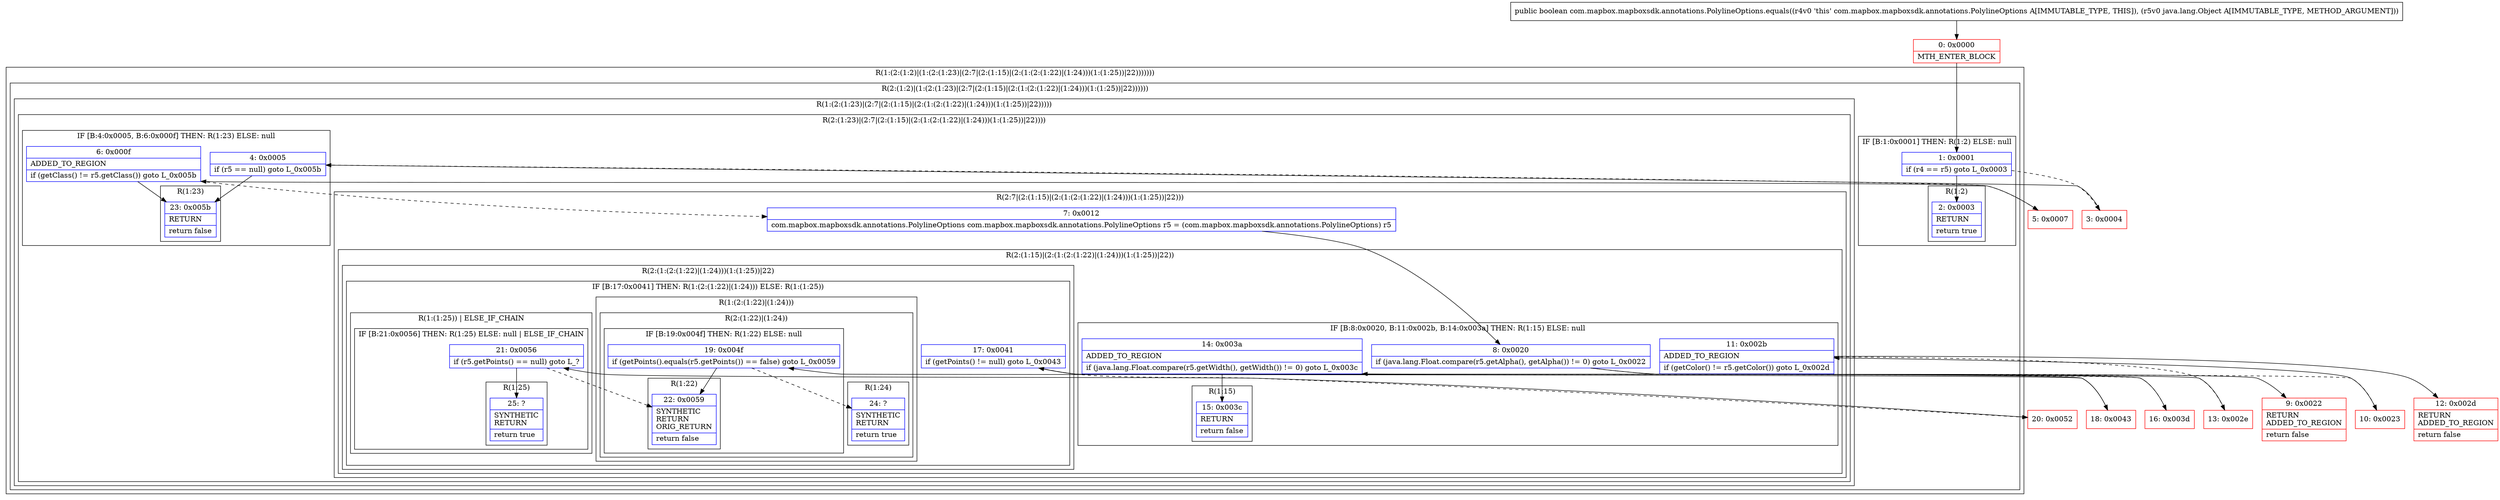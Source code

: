 digraph "CFG forcom.mapbox.mapboxsdk.annotations.PolylineOptions.equals(Ljava\/lang\/Object;)Z" {
subgraph cluster_Region_1665737749 {
label = "R(1:(2:(1:2)|(1:(2:(1:23)|(2:7|(2:(1:15)|(2:(1:(2:(1:22)|(1:24)))(1:(1:25))|22)))))))";
node [shape=record,color=blue];
subgraph cluster_Region_536409524 {
label = "R(2:(1:2)|(1:(2:(1:23)|(2:7|(2:(1:15)|(2:(1:(2:(1:22)|(1:24)))(1:(1:25))|22))))))";
node [shape=record,color=blue];
subgraph cluster_IfRegion_1954863832 {
label = "IF [B:1:0x0001] THEN: R(1:2) ELSE: null";
node [shape=record,color=blue];
Node_1 [shape=record,label="{1\:\ 0x0001|if (r4 == r5) goto L_0x0003\l}"];
subgraph cluster_Region_718858581 {
label = "R(1:2)";
node [shape=record,color=blue];
Node_2 [shape=record,label="{2\:\ 0x0003|RETURN\l|return true\l}"];
}
}
subgraph cluster_Region_1771927 {
label = "R(1:(2:(1:23)|(2:7|(2:(1:15)|(2:(1:(2:(1:22)|(1:24)))(1:(1:25))|22)))))";
node [shape=record,color=blue];
subgraph cluster_Region_1477843317 {
label = "R(2:(1:23)|(2:7|(2:(1:15)|(2:(1:(2:(1:22)|(1:24)))(1:(1:25))|22))))";
node [shape=record,color=blue];
subgraph cluster_IfRegion_169233077 {
label = "IF [B:4:0x0005, B:6:0x000f] THEN: R(1:23) ELSE: null";
node [shape=record,color=blue];
Node_4 [shape=record,label="{4\:\ 0x0005|if (r5 == null) goto L_0x005b\l}"];
Node_6 [shape=record,label="{6\:\ 0x000f|ADDED_TO_REGION\l|if (getClass() != r5.getClass()) goto L_0x005b\l}"];
subgraph cluster_Region_1734969571 {
label = "R(1:23)";
node [shape=record,color=blue];
Node_23 [shape=record,label="{23\:\ 0x005b|RETURN\l|return false\l}"];
}
}
subgraph cluster_Region_1614058752 {
label = "R(2:7|(2:(1:15)|(2:(1:(2:(1:22)|(1:24)))(1:(1:25))|22)))";
node [shape=record,color=blue];
Node_7 [shape=record,label="{7\:\ 0x0012|com.mapbox.mapboxsdk.annotations.PolylineOptions com.mapbox.mapboxsdk.annotations.PolylineOptions r5 = (com.mapbox.mapboxsdk.annotations.PolylineOptions) r5\l}"];
subgraph cluster_Region_1063674408 {
label = "R(2:(1:15)|(2:(1:(2:(1:22)|(1:24)))(1:(1:25))|22))";
node [shape=record,color=blue];
subgraph cluster_IfRegion_2062298858 {
label = "IF [B:8:0x0020, B:11:0x002b, B:14:0x003a] THEN: R(1:15) ELSE: null";
node [shape=record,color=blue];
Node_8 [shape=record,label="{8\:\ 0x0020|if (java.lang.Float.compare(r5.getAlpha(), getAlpha()) != 0) goto L_0x0022\l}"];
Node_11 [shape=record,label="{11\:\ 0x002b|ADDED_TO_REGION\l|if (getColor() != r5.getColor()) goto L_0x002d\l}"];
Node_14 [shape=record,label="{14\:\ 0x003a|ADDED_TO_REGION\l|if (java.lang.Float.compare(r5.getWidth(), getWidth()) != 0) goto L_0x003c\l}"];
subgraph cluster_Region_1473448192 {
label = "R(1:15)";
node [shape=record,color=blue];
Node_15 [shape=record,label="{15\:\ 0x003c|RETURN\l|return false\l}"];
}
}
subgraph cluster_Region_1873322669 {
label = "R(2:(1:(2:(1:22)|(1:24)))(1:(1:25))|22)";
node [shape=record,color=blue];
subgraph cluster_IfRegion_1152192811 {
label = "IF [B:17:0x0041] THEN: R(1:(2:(1:22)|(1:24))) ELSE: R(1:(1:25))";
node [shape=record,color=blue];
Node_17 [shape=record,label="{17\:\ 0x0041|if (getPoints() != null) goto L_0x0043\l}"];
subgraph cluster_Region_1222003892 {
label = "R(1:(2:(1:22)|(1:24)))";
node [shape=record,color=blue];
subgraph cluster_Region_126015399 {
label = "R(2:(1:22)|(1:24))";
node [shape=record,color=blue];
subgraph cluster_IfRegion_1139025163 {
label = "IF [B:19:0x004f] THEN: R(1:22) ELSE: null";
node [shape=record,color=blue];
Node_19 [shape=record,label="{19\:\ 0x004f|if (getPoints().equals(r5.getPoints()) == false) goto L_0x0059\l}"];
subgraph cluster_Region_756396080 {
label = "R(1:22)";
node [shape=record,color=blue];
Node_22 [shape=record,label="{22\:\ 0x0059|SYNTHETIC\lRETURN\lORIG_RETURN\l|return false\l}"];
}
}
subgraph cluster_Region_18729200 {
label = "R(1:24)";
node [shape=record,color=blue];
Node_24 [shape=record,label="{24\:\ ?|SYNTHETIC\lRETURN\l|return true\l}"];
}
}
}
subgraph cluster_Region_2069137291 {
label = "R(1:(1:25)) | ELSE_IF_CHAIN\l";
node [shape=record,color=blue];
subgraph cluster_IfRegion_1823641397 {
label = "IF [B:21:0x0056] THEN: R(1:25) ELSE: null | ELSE_IF_CHAIN\l";
node [shape=record,color=blue];
Node_21 [shape=record,label="{21\:\ 0x0056|if (r5.getPoints() == null) goto L_?\l}"];
subgraph cluster_Region_1794791593 {
label = "R(1:25)";
node [shape=record,color=blue];
Node_25 [shape=record,label="{25\:\ ?|SYNTHETIC\lRETURN\l|return true\l}"];
}
}
}
}
Node_22 [shape=record,label="{22\:\ 0x0059|SYNTHETIC\lRETURN\lORIG_RETURN\l|return false\l}"];
}
}
}
}
}
}
}
Node_0 [shape=record,color=red,label="{0\:\ 0x0000|MTH_ENTER_BLOCK\l}"];
Node_3 [shape=record,color=red,label="{3\:\ 0x0004}"];
Node_5 [shape=record,color=red,label="{5\:\ 0x0007}"];
Node_9 [shape=record,color=red,label="{9\:\ 0x0022|RETURN\lADDED_TO_REGION\l|return false\l}"];
Node_10 [shape=record,color=red,label="{10\:\ 0x0023}"];
Node_12 [shape=record,color=red,label="{12\:\ 0x002d|RETURN\lADDED_TO_REGION\l|return false\l}"];
Node_13 [shape=record,color=red,label="{13\:\ 0x002e}"];
Node_16 [shape=record,color=red,label="{16\:\ 0x003d}"];
Node_18 [shape=record,color=red,label="{18\:\ 0x0043}"];
Node_20 [shape=record,color=red,label="{20\:\ 0x0052}"];
MethodNode[shape=record,label="{public boolean com.mapbox.mapboxsdk.annotations.PolylineOptions.equals((r4v0 'this' com.mapbox.mapboxsdk.annotations.PolylineOptions A[IMMUTABLE_TYPE, THIS]), (r5v0 java.lang.Object A[IMMUTABLE_TYPE, METHOD_ARGUMENT])) }"];
MethodNode -> Node_0;
Node_1 -> Node_2;
Node_1 -> Node_3[style=dashed];
Node_4 -> Node_5[style=dashed];
Node_4 -> Node_23;
Node_6 -> Node_7[style=dashed];
Node_6 -> Node_23;
Node_7 -> Node_8;
Node_8 -> Node_9;
Node_8 -> Node_10[style=dashed];
Node_11 -> Node_12;
Node_11 -> Node_13[style=dashed];
Node_14 -> Node_15;
Node_14 -> Node_16[style=dashed];
Node_17 -> Node_18;
Node_17 -> Node_20[style=dashed];
Node_19 -> Node_22;
Node_19 -> Node_24[style=dashed];
Node_21 -> Node_22[style=dashed];
Node_21 -> Node_25;
Node_0 -> Node_1;
Node_3 -> Node_4;
Node_5 -> Node_6;
Node_10 -> Node_11;
Node_13 -> Node_14;
Node_16 -> Node_17;
Node_18 -> Node_19;
Node_20 -> Node_21;
}

